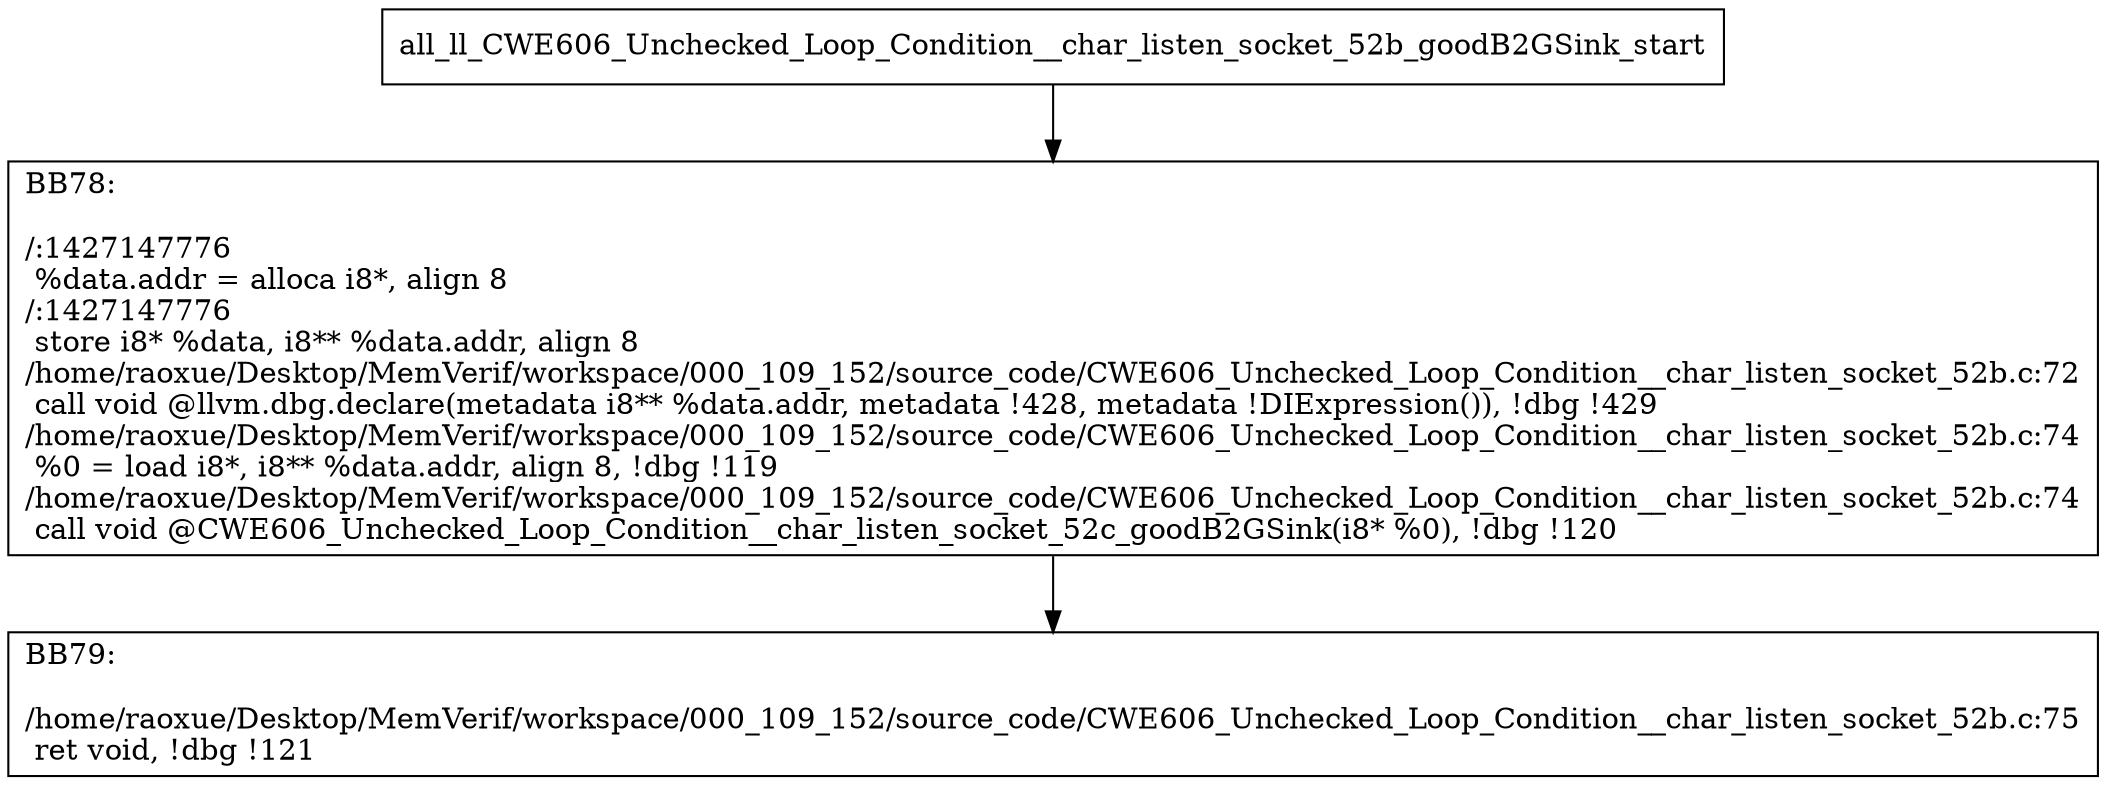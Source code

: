 digraph "CFG for'all_ll_CWE606_Unchecked_Loop_Condition__char_listen_socket_52b_goodB2GSink' function" {
	BBall_ll_CWE606_Unchecked_Loop_Condition__char_listen_socket_52b_goodB2GSink_start[shape=record,label="{all_ll_CWE606_Unchecked_Loop_Condition__char_listen_socket_52b_goodB2GSink_start}"];
	BBall_ll_CWE606_Unchecked_Loop_Condition__char_listen_socket_52b_goodB2GSink_start-> all_ll_CWE606_Unchecked_Loop_Condition__char_listen_socket_52b_goodB2GSinkBB78;
	all_ll_CWE606_Unchecked_Loop_Condition__char_listen_socket_52b_goodB2GSinkBB78 [shape=record, label="{BB78:\l\l/:1427147776\l
  %data.addr = alloca i8*, align 8\l
/:1427147776\l
  store i8* %data, i8** %data.addr, align 8\l
/home/raoxue/Desktop/MemVerif/workspace/000_109_152/source_code/CWE606_Unchecked_Loop_Condition__char_listen_socket_52b.c:72\l
  call void @llvm.dbg.declare(metadata i8** %data.addr, metadata !428, metadata !DIExpression()), !dbg !429\l
/home/raoxue/Desktop/MemVerif/workspace/000_109_152/source_code/CWE606_Unchecked_Loop_Condition__char_listen_socket_52b.c:74\l
  %0 = load i8*, i8** %data.addr, align 8, !dbg !119\l
/home/raoxue/Desktop/MemVerif/workspace/000_109_152/source_code/CWE606_Unchecked_Loop_Condition__char_listen_socket_52b.c:74\l
  call void @CWE606_Unchecked_Loop_Condition__char_listen_socket_52c_goodB2GSink(i8* %0), !dbg !120\l
}"];
	all_ll_CWE606_Unchecked_Loop_Condition__char_listen_socket_52b_goodB2GSinkBB78-> all_ll_CWE606_Unchecked_Loop_Condition__char_listen_socket_52b_goodB2GSinkBB79;
	all_ll_CWE606_Unchecked_Loop_Condition__char_listen_socket_52b_goodB2GSinkBB79 [shape=record, label="{BB79:\l\l/home/raoxue/Desktop/MemVerif/workspace/000_109_152/source_code/CWE606_Unchecked_Loop_Condition__char_listen_socket_52b.c:75\l
  ret void, !dbg !121\l
}"];
}
